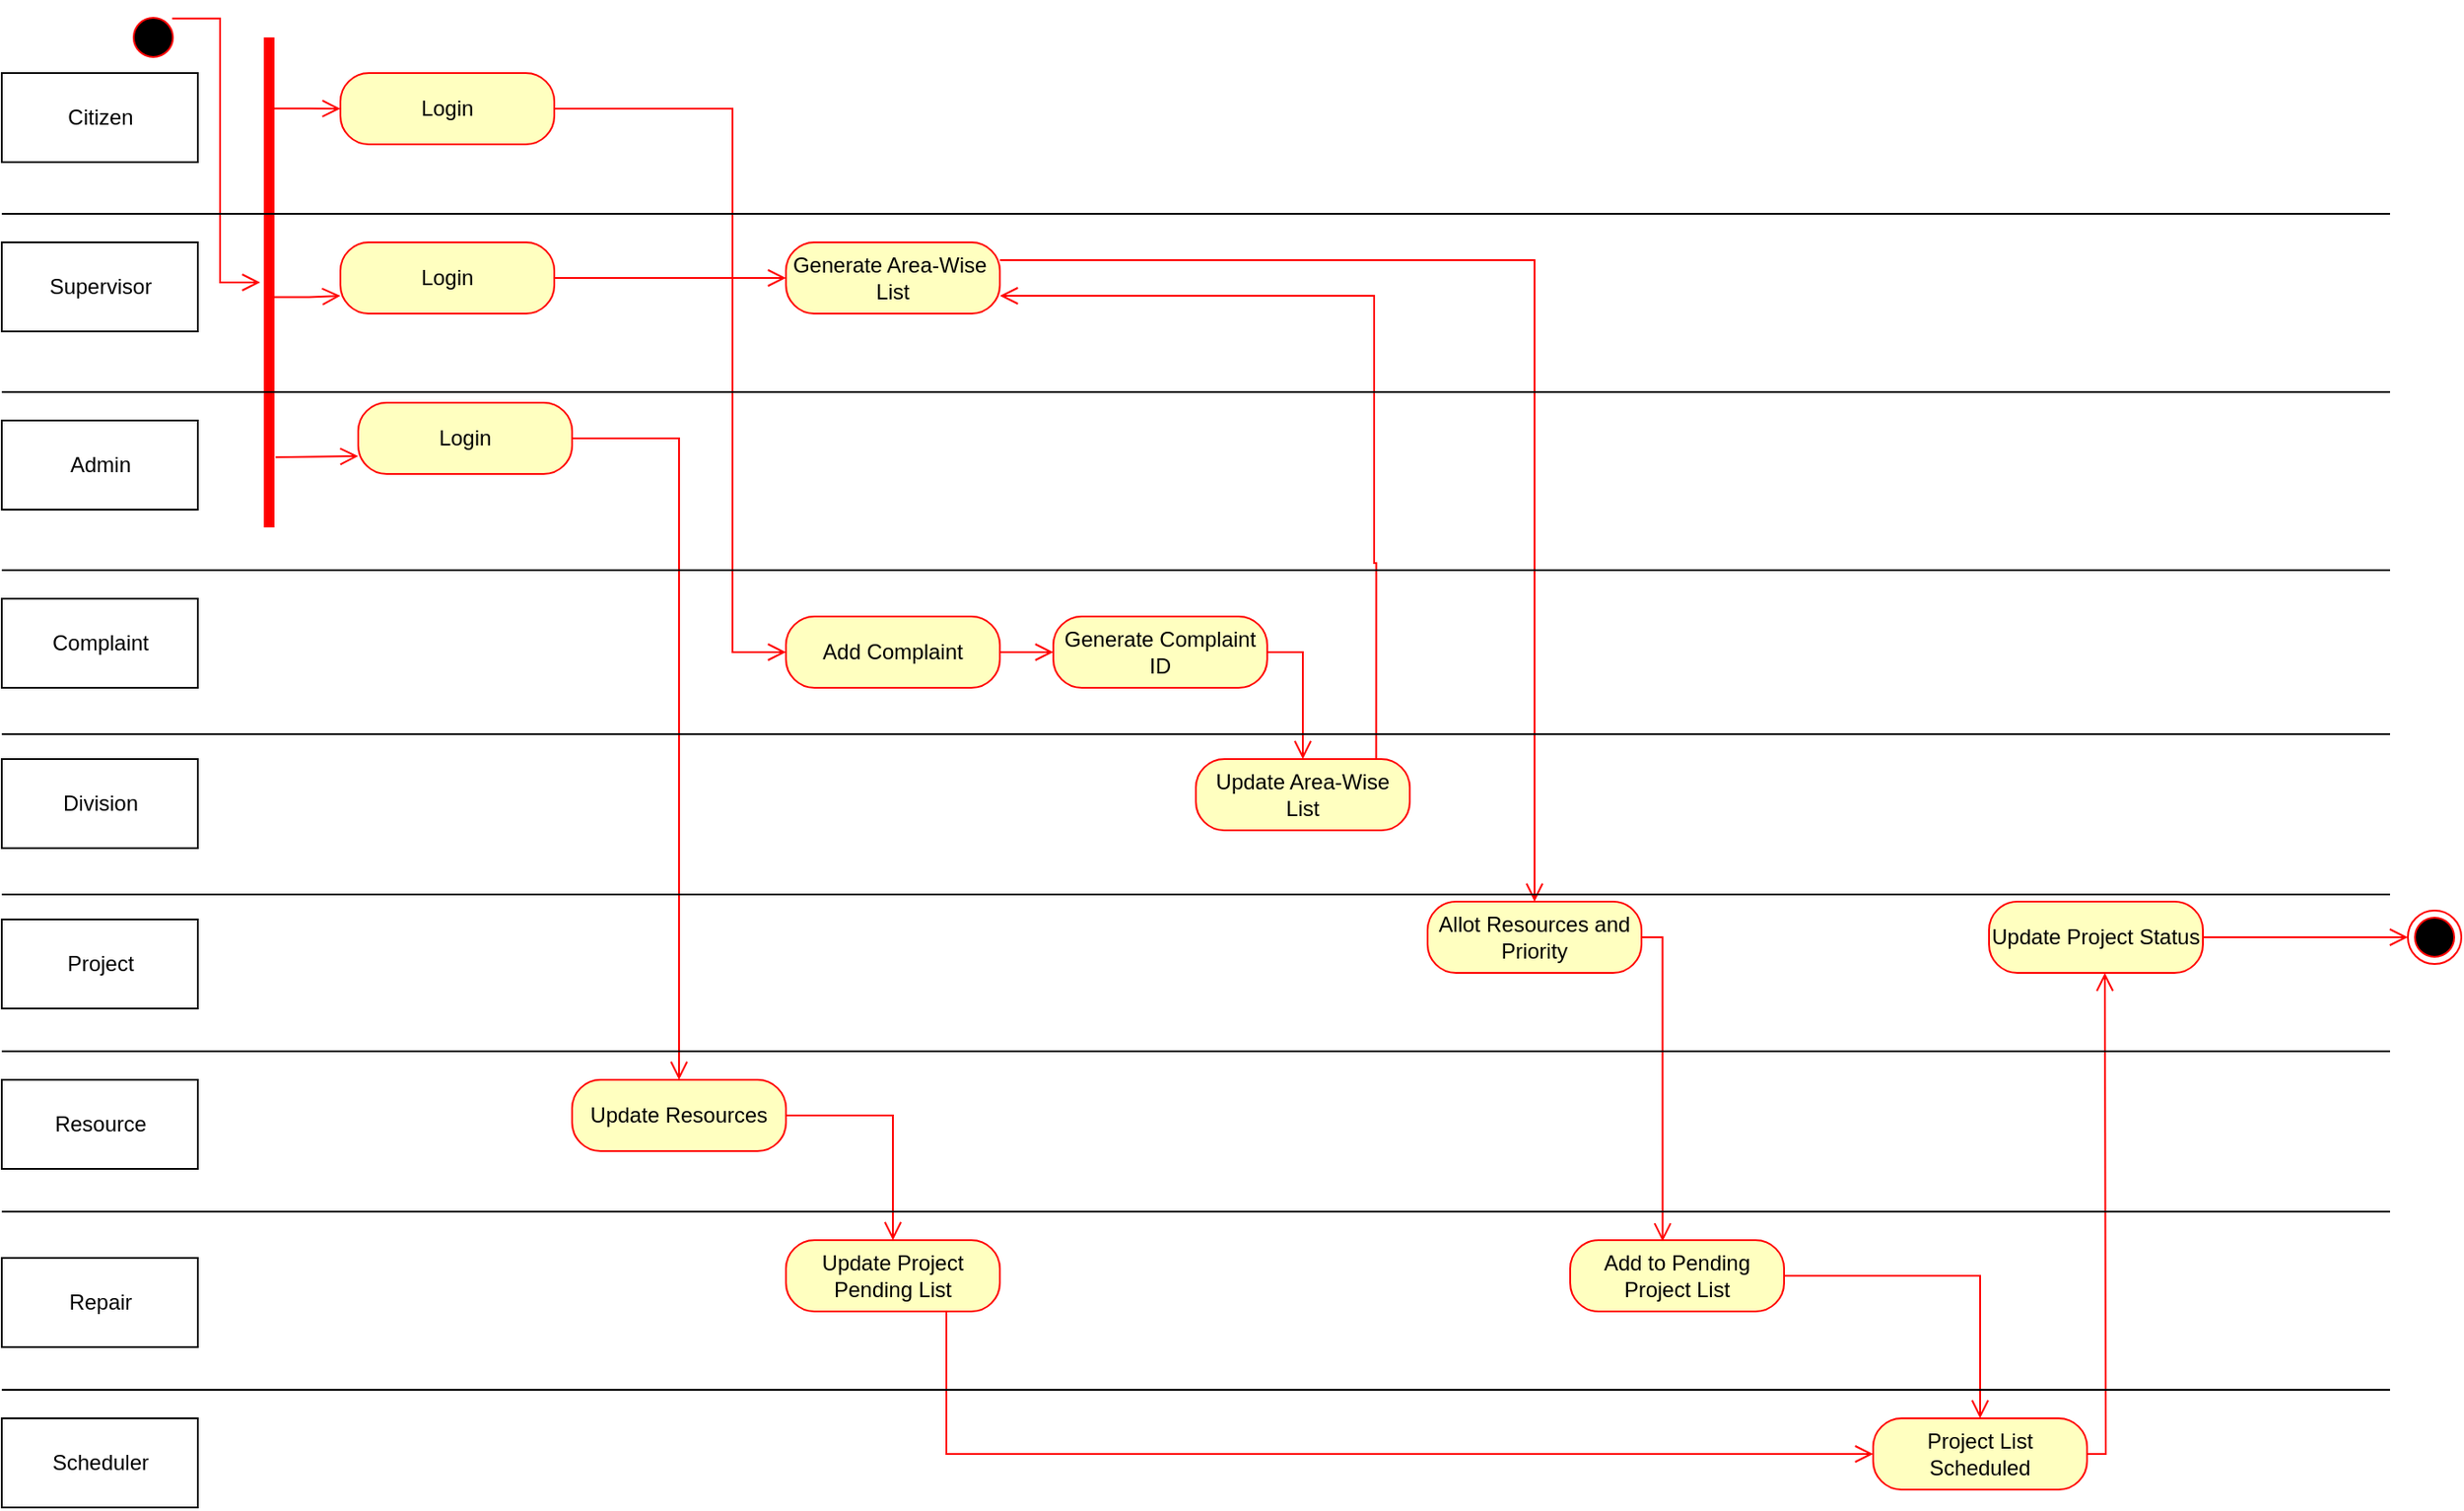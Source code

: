 <mxfile version="20.8.20" type="github">
  <diagram name="Page-1" id="84iuYeVSeZIkKYVab8Eo">
    <mxGraphModel dx="1285" dy="606" grid="1" gridSize="10" guides="1" tooltips="1" connect="1" arrows="1" fold="1" page="1" pageScale="1" pageWidth="850" pageHeight="1100" math="0" shadow="0">
      <root>
        <mxCell id="0" />
        <mxCell id="1" parent="0" />
        <mxCell id="GTyCWfhpBAxhGbGqkGNu-2" value="Citizen" style="html=1;" vertex="1" parent="1">
          <mxGeometry x="40" y="45" width="110" height="50" as="geometry" />
        </mxCell>
        <mxCell id="GTyCWfhpBAxhGbGqkGNu-3" value="Supervisor" style="html=1;" vertex="1" parent="1">
          <mxGeometry x="40" y="140" width="110" height="50" as="geometry" />
        </mxCell>
        <mxCell id="GTyCWfhpBAxhGbGqkGNu-4" value="Admin" style="html=1;" vertex="1" parent="1">
          <mxGeometry x="40" y="240" width="110" height="50" as="geometry" />
        </mxCell>
        <mxCell id="GTyCWfhpBAxhGbGqkGNu-5" value="Complaint" style="html=1;" vertex="1" parent="1">
          <mxGeometry x="40" y="340" width="110" height="50" as="geometry" />
        </mxCell>
        <mxCell id="GTyCWfhpBAxhGbGqkGNu-6" value="Project" style="html=1;" vertex="1" parent="1">
          <mxGeometry x="40" y="520" width="110" height="50" as="geometry" />
        </mxCell>
        <mxCell id="GTyCWfhpBAxhGbGqkGNu-7" value="Resource" style="html=1;" vertex="1" parent="1">
          <mxGeometry x="40" y="610" width="110" height="50" as="geometry" />
        </mxCell>
        <mxCell id="GTyCWfhpBAxhGbGqkGNu-8" value="Repair" style="html=1;" vertex="1" parent="1">
          <mxGeometry x="40" y="710" width="110" height="50" as="geometry" />
        </mxCell>
        <mxCell id="GTyCWfhpBAxhGbGqkGNu-9" value="Scheduler" style="html=1;" vertex="1" parent="1">
          <mxGeometry x="40" y="800" width="110" height="50" as="geometry" />
        </mxCell>
        <mxCell id="GTyCWfhpBAxhGbGqkGNu-10" value="Login" style="rounded=1;whiteSpace=wrap;html=1;arcSize=40;fontColor=#000000;fillColor=#ffffc0;strokeColor=#ff0000;" vertex="1" parent="1">
          <mxGeometry x="230" y="45" width="120" height="40" as="geometry" />
        </mxCell>
        <mxCell id="GTyCWfhpBAxhGbGqkGNu-13" value="" style="ellipse;html=1;shape=startState;fillColor=#000000;strokeColor=#ff0000;" vertex="1" parent="1">
          <mxGeometry x="110" y="10" width="30" height="30" as="geometry" />
        </mxCell>
        <mxCell id="GTyCWfhpBAxhGbGqkGNu-16" value="" style="edgeStyle=orthogonalEdgeStyle;html=1;verticalAlign=bottom;endArrow=open;endSize=8;strokeColor=#ff0000;rounded=0;exitX=1;exitY=0;exitDx=0;exitDy=0;" edge="1" source="GTyCWfhpBAxhGbGqkGNu-13" parent="1" target="GTyCWfhpBAxhGbGqkGNu-19">
          <mxGeometry relative="1" as="geometry">
            <mxPoint x="185" y="14" as="targetPoint" />
            <mxPoint x="250" y="25" as="sourcePoint" />
          </mxGeometry>
        </mxCell>
        <mxCell id="GTyCWfhpBAxhGbGqkGNu-18" value="" style="edgeStyle=orthogonalEdgeStyle;html=1;verticalAlign=bottom;endArrow=open;endSize=8;strokeColor=#ff0000;rounded=0;exitX=1;exitY=0.5;exitDx=0;exitDy=0;entryX=0;entryY=0.5;entryDx=0;entryDy=0;" edge="1" parent="1" source="GTyCWfhpBAxhGbGqkGNu-10" target="GTyCWfhpBAxhGbGqkGNu-27">
          <mxGeometry relative="1" as="geometry">
            <mxPoint x="470" y="370" as="targetPoint" />
            <mxPoint x="280" y="140" as="sourcePoint" />
            <Array as="points">
              <mxPoint x="450" y="65" />
              <mxPoint x="450" y="370" />
            </Array>
          </mxGeometry>
        </mxCell>
        <mxCell id="GTyCWfhpBAxhGbGqkGNu-19" value="" style="shape=line;html=1;strokeWidth=6;strokeColor=#ff0000;rotation=-90;" vertex="1" parent="1">
          <mxGeometry x="52.5" y="157.5" width="275" height="10" as="geometry" />
        </mxCell>
        <mxCell id="GTyCWfhpBAxhGbGqkGNu-20" value="" style="edgeStyle=orthogonalEdgeStyle;html=1;verticalAlign=bottom;endArrow=open;endSize=8;strokeColor=#ff0000;rounded=0;exitX=0.855;exitY=0.649;exitDx=0;exitDy=0;exitPerimeter=0;entryX=0;entryY=0.5;entryDx=0;entryDy=0;" edge="1" source="GTyCWfhpBAxhGbGqkGNu-19" parent="1" target="GTyCWfhpBAxhGbGqkGNu-10">
          <mxGeometry relative="1" as="geometry">
            <mxPoint x="320" y="65" as="targetPoint" />
          </mxGeometry>
        </mxCell>
        <mxCell id="GTyCWfhpBAxhGbGqkGNu-21" value="Login" style="rounded=1;whiteSpace=wrap;html=1;arcSize=40;fontColor=#000000;fillColor=#ffffc0;strokeColor=#ff0000;" vertex="1" parent="1">
          <mxGeometry x="230" y="140" width="120" height="40" as="geometry" />
        </mxCell>
        <mxCell id="GTyCWfhpBAxhGbGqkGNu-22" value="" style="edgeStyle=orthogonalEdgeStyle;html=1;verticalAlign=bottom;endArrow=open;endSize=8;strokeColor=#ff0000;rounded=0;exitX=1;exitY=0.5;exitDx=0;exitDy=0;entryX=0;entryY=0.5;entryDx=0;entryDy=0;" edge="1" source="GTyCWfhpBAxhGbGqkGNu-21" parent="1" target="GTyCWfhpBAxhGbGqkGNu-32">
          <mxGeometry relative="1" as="geometry">
            <mxPoint x="430" y="160" as="targetPoint" />
            <Array as="points" />
          </mxGeometry>
        </mxCell>
        <mxCell id="GTyCWfhpBAxhGbGqkGNu-23" value="" style="edgeStyle=orthogonalEdgeStyle;html=1;verticalAlign=bottom;endArrow=open;endSize=8;strokeColor=#ff0000;rounded=0;exitX=0.47;exitY=0.789;exitDx=0;exitDy=0;exitPerimeter=0;entryX=0;entryY=0.75;entryDx=0;entryDy=0;" edge="1" parent="1" source="GTyCWfhpBAxhGbGqkGNu-19" target="GTyCWfhpBAxhGbGqkGNu-21">
          <mxGeometry relative="1" as="geometry">
            <mxPoint x="240" y="75" as="targetPoint" />
            <mxPoint x="200" y="75" as="sourcePoint" />
          </mxGeometry>
        </mxCell>
        <mxCell id="GTyCWfhpBAxhGbGqkGNu-24" value="" style="edgeStyle=orthogonalEdgeStyle;html=1;verticalAlign=bottom;endArrow=open;endSize=8;strokeColor=#ff0000;rounded=0;entryX=0;entryY=0.75;entryDx=0;entryDy=0;exitX=0.143;exitY=0.86;exitDx=0;exitDy=0;exitPerimeter=0;" edge="1" parent="1" source="GTyCWfhpBAxhGbGqkGNu-19" target="GTyCWfhpBAxhGbGqkGNu-25">
          <mxGeometry relative="1" as="geometry">
            <mxPoint x="250" y="85" as="targetPoint" />
            <mxPoint x="210" y="85" as="sourcePoint" />
            <Array as="points">
              <mxPoint x="240" y="260" />
            </Array>
          </mxGeometry>
        </mxCell>
        <mxCell id="GTyCWfhpBAxhGbGqkGNu-25" value="Login" style="rounded=1;whiteSpace=wrap;html=1;arcSize=40;fontColor=#000000;fillColor=#ffffc0;strokeColor=#ff0000;" vertex="1" parent="1">
          <mxGeometry x="240" y="230" width="120" height="40" as="geometry" />
        </mxCell>
        <mxCell id="GTyCWfhpBAxhGbGqkGNu-26" value="" style="edgeStyle=orthogonalEdgeStyle;html=1;verticalAlign=bottom;endArrow=open;endSize=8;strokeColor=#ff0000;rounded=0;exitX=1;exitY=0.5;exitDx=0;exitDy=0;entryX=0.5;entryY=0;entryDx=0;entryDy=0;" edge="1" source="GTyCWfhpBAxhGbGqkGNu-25" parent="1" target="GTyCWfhpBAxhGbGqkGNu-38">
          <mxGeometry relative="1" as="geometry">
            <mxPoint x="420" y="250" as="targetPoint" />
            <Array as="points">
              <mxPoint x="420" y="250" />
            </Array>
          </mxGeometry>
        </mxCell>
        <mxCell id="GTyCWfhpBAxhGbGqkGNu-27" value="Add Complaint" style="rounded=1;whiteSpace=wrap;html=1;arcSize=40;fontColor=#000000;fillColor=#ffffc0;strokeColor=#ff0000;" vertex="1" parent="1">
          <mxGeometry x="480" y="350" width="120" height="40" as="geometry" />
        </mxCell>
        <mxCell id="GTyCWfhpBAxhGbGqkGNu-28" value="" style="edgeStyle=orthogonalEdgeStyle;html=1;verticalAlign=bottom;endArrow=open;endSize=8;strokeColor=#ff0000;rounded=0;exitX=1;exitY=0.5;exitDx=0;exitDy=0;entryX=0;entryY=0.5;entryDx=0;entryDy=0;" edge="1" source="GTyCWfhpBAxhGbGqkGNu-27" parent="1" target="GTyCWfhpBAxhGbGqkGNu-40">
          <mxGeometry relative="1" as="geometry">
            <mxPoint x="660" y="370" as="targetPoint" />
            <Array as="points" />
          </mxGeometry>
        </mxCell>
        <mxCell id="GTyCWfhpBAxhGbGqkGNu-29" value="Update Area-Wise List" style="rounded=1;whiteSpace=wrap;html=1;arcSize=40;fontColor=#000000;fillColor=#ffffc0;strokeColor=#ff0000;" vertex="1" parent="1">
          <mxGeometry x="710" y="430" width="120" height="40" as="geometry" />
        </mxCell>
        <mxCell id="GTyCWfhpBAxhGbGqkGNu-30" value="" style="edgeStyle=orthogonalEdgeStyle;html=1;verticalAlign=bottom;endArrow=open;endSize=8;strokeColor=#ff0000;rounded=0;entryX=1;entryY=0.75;entryDx=0;entryDy=0;exitX=0.843;exitY=-0.005;exitDx=0;exitDy=0;exitPerimeter=0;" edge="1" source="GTyCWfhpBAxhGbGqkGNu-29" parent="1" target="GTyCWfhpBAxhGbGqkGNu-32">
          <mxGeometry relative="1" as="geometry">
            <mxPoint x="810" y="500" as="targetPoint" />
            <mxPoint x="810" y="420" as="sourcePoint" />
            <Array as="points">
              <mxPoint x="811" y="320" />
              <mxPoint x="810" y="320" />
              <mxPoint x="810" y="170" />
            </Array>
          </mxGeometry>
        </mxCell>
        <mxCell id="GTyCWfhpBAxhGbGqkGNu-31" value="Division" style="html=1;" vertex="1" parent="1">
          <mxGeometry x="40" y="430" width="110" height="50" as="geometry" />
        </mxCell>
        <mxCell id="GTyCWfhpBAxhGbGqkGNu-32" value="Generate Area-Wise&amp;nbsp;&lt;br&gt;List" style="rounded=1;whiteSpace=wrap;html=1;arcSize=40;fontColor=#000000;fillColor=#ffffc0;strokeColor=#ff0000;" vertex="1" parent="1">
          <mxGeometry x="480" y="140" width="120" height="40" as="geometry" />
        </mxCell>
        <mxCell id="GTyCWfhpBAxhGbGqkGNu-33" value="" style="edgeStyle=orthogonalEdgeStyle;html=1;verticalAlign=bottom;endArrow=open;endSize=8;strokeColor=#ff0000;rounded=0;exitX=1;exitY=0.25;exitDx=0;exitDy=0;entryX=0.5;entryY=0;entryDx=0;entryDy=0;" edge="1" source="GTyCWfhpBAxhGbGqkGNu-32" parent="1" target="GTyCWfhpBAxhGbGqkGNu-36">
          <mxGeometry relative="1" as="geometry">
            <mxPoint x="650" y="150" as="targetPoint" />
          </mxGeometry>
        </mxCell>
        <mxCell id="GTyCWfhpBAxhGbGqkGNu-36" value="Allot Resources and Priority" style="rounded=1;whiteSpace=wrap;html=1;arcSize=40;fontColor=#000000;fillColor=#ffffc0;strokeColor=#ff0000;" vertex="1" parent="1">
          <mxGeometry x="840" y="510" width="120" height="40" as="geometry" />
        </mxCell>
        <mxCell id="GTyCWfhpBAxhGbGqkGNu-37" value="" style="edgeStyle=orthogonalEdgeStyle;html=1;verticalAlign=bottom;endArrow=open;endSize=8;strokeColor=#ff0000;rounded=0;exitX=1;exitY=0.5;exitDx=0;exitDy=0;entryX=0.432;entryY=0.017;entryDx=0;entryDy=0;entryPerimeter=0;" edge="1" source="GTyCWfhpBAxhGbGqkGNu-36" parent="1" target="GTyCWfhpBAxhGbGqkGNu-42">
          <mxGeometry relative="1" as="geometry">
            <mxPoint x="970" y="690" as="targetPoint" />
          </mxGeometry>
        </mxCell>
        <mxCell id="GTyCWfhpBAxhGbGqkGNu-38" value="Update Resources" style="rounded=1;whiteSpace=wrap;html=1;arcSize=40;fontColor=#000000;fillColor=#ffffc0;strokeColor=#ff0000;" vertex="1" parent="1">
          <mxGeometry x="360" y="610" width="120" height="40" as="geometry" />
        </mxCell>
        <mxCell id="GTyCWfhpBAxhGbGqkGNu-40" value="Generate Complaint ID" style="rounded=1;whiteSpace=wrap;html=1;arcSize=40;fontColor=#000000;fillColor=#ffffc0;strokeColor=#ff0000;" vertex="1" parent="1">
          <mxGeometry x="630" y="350" width="120" height="40" as="geometry" />
        </mxCell>
        <mxCell id="GTyCWfhpBAxhGbGqkGNu-41" value="" style="edgeStyle=orthogonalEdgeStyle;html=1;verticalAlign=bottom;endArrow=open;endSize=8;strokeColor=#ff0000;rounded=0;entryX=0.5;entryY=0;entryDx=0;entryDy=0;exitX=1;exitY=0.5;exitDx=0;exitDy=0;" edge="1" source="GTyCWfhpBAxhGbGqkGNu-40" parent="1" target="GTyCWfhpBAxhGbGqkGNu-29">
          <mxGeometry relative="1" as="geometry">
            <mxPoint x="680" y="490" as="targetPoint" />
          </mxGeometry>
        </mxCell>
        <mxCell id="GTyCWfhpBAxhGbGqkGNu-42" value="Add to Pending Project List" style="rounded=1;whiteSpace=wrap;html=1;arcSize=40;fontColor=#000000;fillColor=#ffffc0;strokeColor=#ff0000;" vertex="1" parent="1">
          <mxGeometry x="920" y="700" width="120" height="40" as="geometry" />
        </mxCell>
        <mxCell id="GTyCWfhpBAxhGbGqkGNu-43" value="" style="edgeStyle=orthogonalEdgeStyle;html=1;verticalAlign=bottom;endArrow=open;endSize=8;strokeColor=#ff0000;rounded=0;entryX=0.5;entryY=0;entryDx=0;entryDy=0;exitX=1;exitY=0.5;exitDx=0;exitDy=0;" edge="1" source="GTyCWfhpBAxhGbGqkGNu-42" parent="1" target="GTyCWfhpBAxhGbGqkGNu-44">
          <mxGeometry relative="1" as="geometry">
            <mxPoint x="1130" y="750" as="targetPoint" />
            <mxPoint x="1040" y="735" as="sourcePoint" />
          </mxGeometry>
        </mxCell>
        <mxCell id="GTyCWfhpBAxhGbGqkGNu-44" value="Project List Scheduled" style="rounded=1;whiteSpace=wrap;html=1;arcSize=40;fontColor=#000000;fillColor=#ffffc0;strokeColor=#ff0000;" vertex="1" parent="1">
          <mxGeometry x="1090" y="800" width="120" height="40" as="geometry" />
        </mxCell>
        <mxCell id="GTyCWfhpBAxhGbGqkGNu-45" value="" style="edgeStyle=orthogonalEdgeStyle;html=1;verticalAlign=bottom;endArrow=open;endSize=8;strokeColor=#ff0000;rounded=0;exitX=1;exitY=0.5;exitDx=0;exitDy=0;" edge="1" source="GTyCWfhpBAxhGbGqkGNu-44" parent="1">
          <mxGeometry relative="1" as="geometry">
            <mxPoint x="1220" y="550" as="targetPoint" />
          </mxGeometry>
        </mxCell>
        <mxCell id="GTyCWfhpBAxhGbGqkGNu-46" value="" style="edgeStyle=orthogonalEdgeStyle;html=1;verticalAlign=bottom;endArrow=open;endSize=8;strokeColor=#ff0000;rounded=0;exitX=1;exitY=0.5;exitDx=0;exitDy=0;entryX=0.5;entryY=0;entryDx=0;entryDy=0;" edge="1" parent="1" source="GTyCWfhpBAxhGbGqkGNu-38" target="GTyCWfhpBAxhGbGqkGNu-51">
          <mxGeometry relative="1" as="geometry">
            <mxPoint x="540" y="720" as="targetPoint" />
            <mxPoint x="1180" y="830" as="sourcePoint" />
          </mxGeometry>
        </mxCell>
        <mxCell id="GTyCWfhpBAxhGbGqkGNu-51" value="Update Project Pending List" style="rounded=1;whiteSpace=wrap;html=1;arcSize=40;fontColor=#000000;fillColor=#ffffc0;strokeColor=#ff0000;" vertex="1" parent="1">
          <mxGeometry x="480" y="700" width="120" height="40" as="geometry" />
        </mxCell>
        <mxCell id="GTyCWfhpBAxhGbGqkGNu-52" value="" style="edgeStyle=orthogonalEdgeStyle;html=1;verticalAlign=bottom;endArrow=open;endSize=8;strokeColor=#ff0000;rounded=0;exitX=0.75;exitY=1;exitDx=0;exitDy=0;entryX=0;entryY=0.5;entryDx=0;entryDy=0;" edge="1" source="GTyCWfhpBAxhGbGqkGNu-51" parent="1" target="GTyCWfhpBAxhGbGqkGNu-44">
          <mxGeometry relative="1" as="geometry">
            <mxPoint x="570" y="540" as="targetPoint" />
            <Array as="points">
              <mxPoint x="570" y="820" />
            </Array>
          </mxGeometry>
        </mxCell>
        <mxCell id="GTyCWfhpBAxhGbGqkGNu-53" value="Update Project Status" style="rounded=1;whiteSpace=wrap;html=1;arcSize=40;fontColor=#000000;fillColor=#ffffc0;strokeColor=#ff0000;" vertex="1" parent="1">
          <mxGeometry x="1155" y="510" width="120" height="40" as="geometry" />
        </mxCell>
        <mxCell id="GTyCWfhpBAxhGbGqkGNu-54" value="" style="edgeStyle=orthogonalEdgeStyle;html=1;verticalAlign=bottom;endArrow=open;endSize=8;strokeColor=#ff0000;rounded=0;exitX=1;exitY=0.5;exitDx=0;exitDy=0;" edge="1" source="GTyCWfhpBAxhGbGqkGNu-53" parent="1">
          <mxGeometry relative="1" as="geometry">
            <mxPoint x="1390" y="530" as="targetPoint" />
          </mxGeometry>
        </mxCell>
        <mxCell id="GTyCWfhpBAxhGbGqkGNu-56" value="" style="line;strokeWidth=1;fillColor=none;align=left;verticalAlign=middle;spacingTop=-1;spacingLeft=3;spacingRight=3;rotatable=0;labelPosition=right;points=[];portConstraint=eastwest;strokeColor=inherit;" vertex="1" parent="1">
          <mxGeometry x="40" y="680" width="1340" height="8" as="geometry" />
        </mxCell>
        <mxCell id="GTyCWfhpBAxhGbGqkGNu-57" value="" style="line;strokeWidth=1;fillColor=none;align=left;verticalAlign=middle;spacingTop=-1;spacingLeft=3;spacingRight=3;rotatable=0;labelPosition=right;points=[];portConstraint=eastwest;strokeColor=inherit;" vertex="1" parent="1">
          <mxGeometry x="40" y="780" width="1340" height="8" as="geometry" />
        </mxCell>
        <mxCell id="GTyCWfhpBAxhGbGqkGNu-58" value="" style="line;strokeWidth=1;fillColor=none;align=left;verticalAlign=middle;spacingTop=-1;spacingLeft=3;spacingRight=3;rotatable=0;labelPosition=right;points=[];portConstraint=eastwest;strokeColor=inherit;" vertex="1" parent="1">
          <mxGeometry x="40" y="590" width="1340" height="8" as="geometry" />
        </mxCell>
        <mxCell id="GTyCWfhpBAxhGbGqkGNu-59" value="" style="line;strokeWidth=1;fillColor=none;align=left;verticalAlign=middle;spacingTop=-1;spacingLeft=3;spacingRight=3;rotatable=0;labelPosition=right;points=[];portConstraint=eastwest;strokeColor=inherit;" vertex="1" parent="1">
          <mxGeometry x="40" y="502" width="1340" height="8" as="geometry" />
        </mxCell>
        <mxCell id="GTyCWfhpBAxhGbGqkGNu-60" value="" style="line;strokeWidth=1;fillColor=none;align=left;verticalAlign=middle;spacingTop=-1;spacingLeft=3;spacingRight=3;rotatable=0;labelPosition=right;points=[];portConstraint=eastwest;strokeColor=inherit;" vertex="1" parent="1">
          <mxGeometry x="40" y="412" width="1340" height="8" as="geometry" />
        </mxCell>
        <mxCell id="GTyCWfhpBAxhGbGqkGNu-61" value="" style="line;strokeWidth=1;fillColor=none;align=left;verticalAlign=middle;spacingTop=-1;spacingLeft=3;spacingRight=3;rotatable=0;labelPosition=right;points=[];portConstraint=eastwest;strokeColor=inherit;" vertex="1" parent="1">
          <mxGeometry x="40" y="320" width="1340" height="8" as="geometry" />
        </mxCell>
        <mxCell id="GTyCWfhpBAxhGbGqkGNu-62" value="" style="line;strokeWidth=1;fillColor=none;align=left;verticalAlign=middle;spacingTop=-1;spacingLeft=3;spacingRight=3;rotatable=0;labelPosition=right;points=[];portConstraint=eastwest;strokeColor=inherit;" vertex="1" parent="1">
          <mxGeometry x="40" y="220" width="1340" height="8" as="geometry" />
        </mxCell>
        <mxCell id="GTyCWfhpBAxhGbGqkGNu-63" value="" style="line;strokeWidth=1;fillColor=none;align=left;verticalAlign=middle;spacingTop=-1;spacingLeft=3;spacingRight=3;rotatable=0;labelPosition=right;points=[];portConstraint=eastwest;strokeColor=inherit;" vertex="1" parent="1">
          <mxGeometry x="40" y="120" width="1340" height="8" as="geometry" />
        </mxCell>
        <mxCell id="GTyCWfhpBAxhGbGqkGNu-64" value="" style="ellipse;html=1;shape=endState;fillColor=#000000;strokeColor=#ff0000;" vertex="1" parent="1">
          <mxGeometry x="1390" y="515" width="30" height="30" as="geometry" />
        </mxCell>
      </root>
    </mxGraphModel>
  </diagram>
</mxfile>

